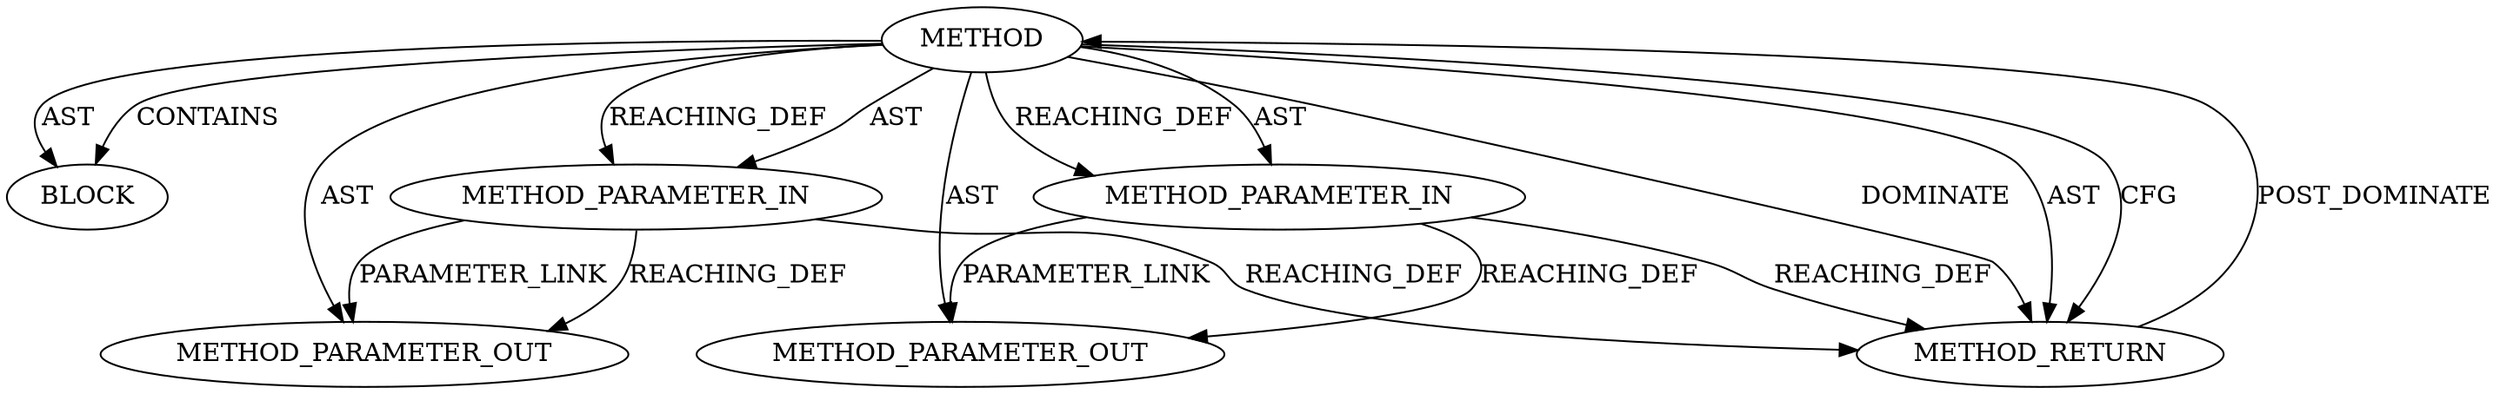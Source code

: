 digraph {
  12220 [label=BLOCK ORDER=1 ARGUMENT_INDEX=1 CODE="<empty>" TYPE_FULL_NAME="ANY"]
  12219 [label=METHOD_PARAMETER_IN ORDER=2 CODE="p2" IS_VARIADIC=false TYPE_FULL_NAME="ANY" EVALUATION_STRATEGY="BY_VALUE" INDEX=2 NAME="p2"]
  12218 [label=METHOD_PARAMETER_IN ORDER=1 CODE="p1" IS_VARIADIC=false TYPE_FULL_NAME="ANY" EVALUATION_STRATEGY="BY_VALUE" INDEX=1 NAME="p1"]
  12217 [label=METHOD AST_PARENT_TYPE="NAMESPACE_BLOCK" AST_PARENT_FULL_NAME="<global>" ORDER=0 CODE="<empty>" FULL_NAME="ceph_encode_8" IS_EXTERNAL=true FILENAME="<empty>" SIGNATURE="" NAME="ceph_encode_8"]
  12221 [label=METHOD_RETURN ORDER=2 CODE="RET" TYPE_FULL_NAME="ANY" EVALUATION_STRATEGY="BY_VALUE"]
  13343 [label=METHOD_PARAMETER_OUT ORDER=2 CODE="p2" IS_VARIADIC=false TYPE_FULL_NAME="ANY" EVALUATION_STRATEGY="BY_VALUE" INDEX=2 NAME="p2"]
  13342 [label=METHOD_PARAMETER_OUT ORDER=1 CODE="p1" IS_VARIADIC=false TYPE_FULL_NAME="ANY" EVALUATION_STRATEGY="BY_VALUE" INDEX=1 NAME="p1"]
  12217 -> 12218 [label=REACHING_DEF VARIABLE=""]
  12217 -> 13343 [label=AST ]
  12219 -> 13343 [label=REACHING_DEF VARIABLE="p2"]
  12218 -> 13342 [label=REACHING_DEF VARIABLE="p1"]
  12217 -> 13342 [label=AST ]
  12221 -> 12217 [label=POST_DOMINATE ]
  12217 -> 12219 [label=REACHING_DEF VARIABLE=""]
  12217 -> 12219 [label=AST ]
  12217 -> 12221 [label=DOMINATE ]
  12217 -> 12220 [label=AST ]
  12219 -> 13343 [label=PARAMETER_LINK ]
  12217 -> 12221 [label=AST ]
  12219 -> 12221 [label=REACHING_DEF VARIABLE="p2"]
  12217 -> 12221 [label=CFG ]
  12218 -> 12221 [label=REACHING_DEF VARIABLE="p1"]
  12217 -> 12220 [label=CONTAINS ]
  12217 -> 12218 [label=AST ]
  12218 -> 13342 [label=PARAMETER_LINK ]
}
